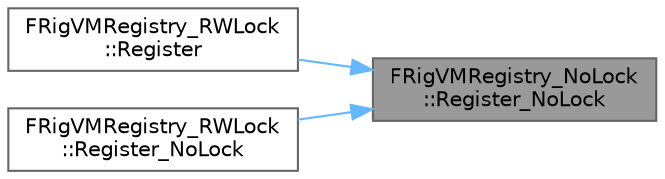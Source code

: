 digraph "FRigVMRegistry_NoLock::Register_NoLock"
{
 // INTERACTIVE_SVG=YES
 // LATEX_PDF_SIZE
  bgcolor="transparent";
  edge [fontname=Helvetica,fontsize=10,labelfontname=Helvetica,labelfontsize=10];
  node [fontname=Helvetica,fontsize=10,shape=box,height=0.2,width=0.4];
  rankdir="RL";
  Node1 [id="Node000001",label="FRigVMRegistry_NoLock\l::Register_NoLock",height=0.2,width=0.4,color="gray40", fillcolor="grey60", style="filled", fontcolor="black",tooltip=" "];
  Node1 -> Node2 [id="edge1_Node000001_Node000002",dir="back",color="steelblue1",style="solid",tooltip=" "];
  Node2 [id="Node000002",label="FRigVMRegistry_RWLock\l::Register",height=0.2,width=0.4,color="grey40", fillcolor="white", style="filled",URL="$d8/d0f/structFRigVMRegistry__RWLock.html#a853bcd49e1d37fdedfcf0ee993e7a95c",tooltip=" "];
  Node1 -> Node3 [id="edge2_Node000001_Node000003",dir="back",color="steelblue1",style="solid",tooltip=" "];
  Node3 [id="Node000003",label="FRigVMRegistry_RWLock\l::Register_NoLock",height=0.2,width=0.4,color="grey40", fillcolor="white", style="filled",URL="$d8/d0f/structFRigVMRegistry__RWLock.html#a138c75b068479b47592603c4b27e6c4b",tooltip=" "];
}
